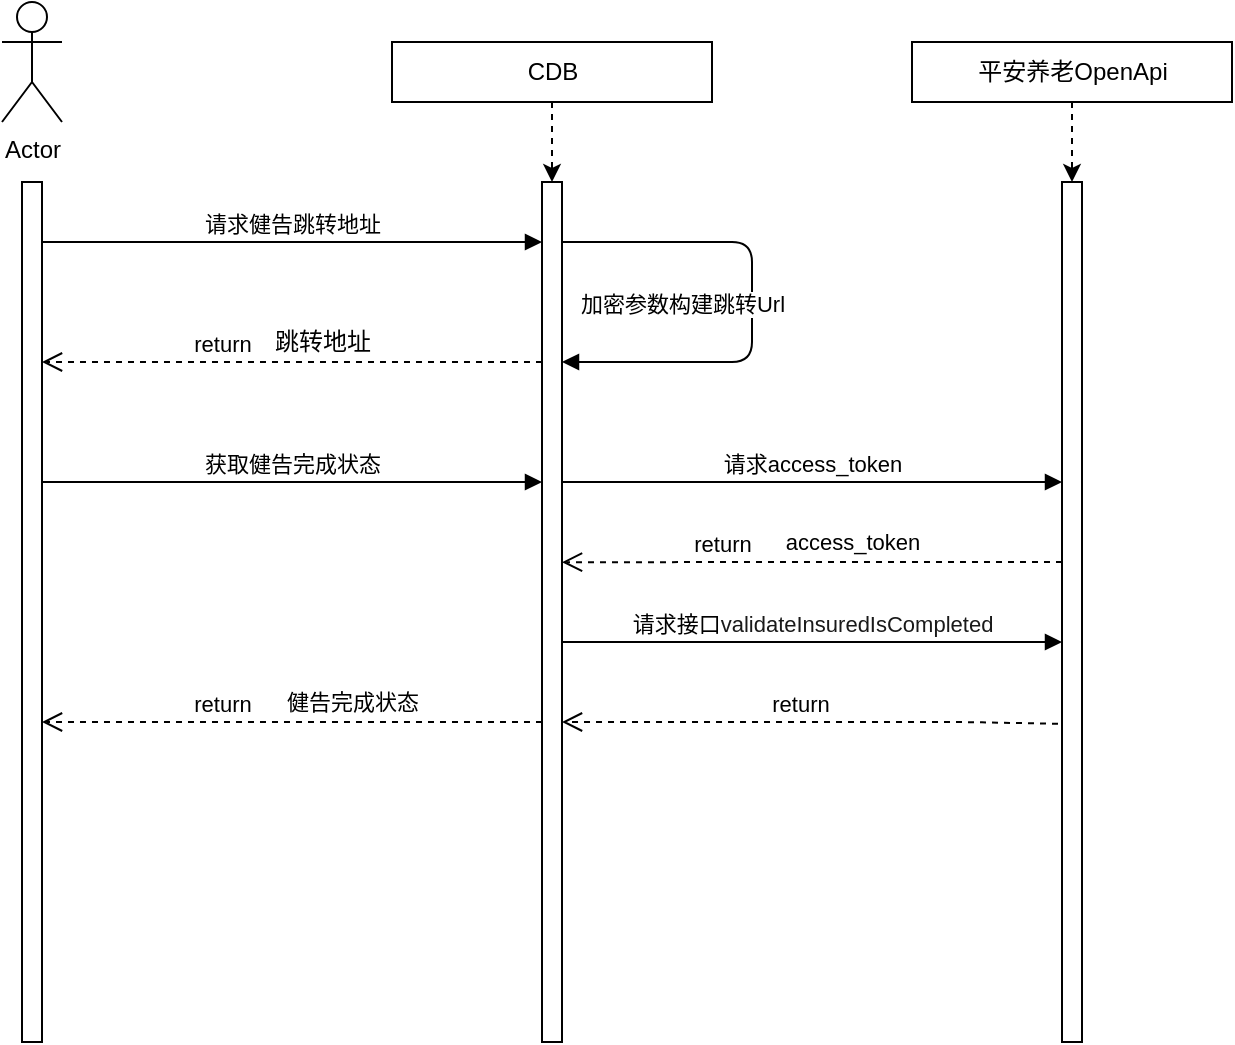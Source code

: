 <mxfile version="14.9.3" type="github">
  <diagram id="i5zGvbmArK9eHiYO5kUb" name="Page-1">
    <mxGraphModel dx="1422" dy="762" grid="1" gridSize="10" guides="1" tooltips="1" connect="1" arrows="1" fold="1" page="1" pageScale="1" pageWidth="827" pageHeight="1169" math="0" shadow="0">
      <root>
        <mxCell id="0" />
        <mxCell id="1" parent="0" />
        <mxCell id="jXvtnpvhMoTeNmm1IyRQ-1" value="Actor" style="shape=umlActor;verticalLabelPosition=bottom;verticalAlign=top;html=1;" vertex="1" parent="1">
          <mxGeometry x="70" y="40" width="30" height="60" as="geometry" />
        </mxCell>
        <mxCell id="jXvtnpvhMoTeNmm1IyRQ-64" value="" style="edgeStyle=orthogonalEdgeStyle;orthogonalLoop=1;jettySize=auto;html=1;dashed=1;rounded=1;startArrow=none;startFill=0;" edge="1" parent="1" source="jXvtnpvhMoTeNmm1IyRQ-4" target="jXvtnpvhMoTeNmm1IyRQ-7">
          <mxGeometry relative="1" as="geometry" />
        </mxCell>
        <mxCell id="jXvtnpvhMoTeNmm1IyRQ-4" value="CDB" style="html=1;" vertex="1" parent="1">
          <mxGeometry x="265" y="60" width="160" height="30" as="geometry" />
        </mxCell>
        <mxCell id="jXvtnpvhMoTeNmm1IyRQ-5" value="" style="html=1;points=[];perimeter=orthogonalPerimeter;" vertex="1" parent="1">
          <mxGeometry x="80" y="130" width="10" height="430" as="geometry" />
        </mxCell>
        <mxCell id="jXvtnpvhMoTeNmm1IyRQ-65" value="" style="edgeStyle=orthogonalEdgeStyle;rounded=1;orthogonalLoop=1;jettySize=auto;html=1;dashed=1;startArrow=none;startFill=0;strokeColor=#000000;" edge="1" parent="1" source="jXvtnpvhMoTeNmm1IyRQ-6" target="jXvtnpvhMoTeNmm1IyRQ-17">
          <mxGeometry relative="1" as="geometry" />
        </mxCell>
        <mxCell id="jXvtnpvhMoTeNmm1IyRQ-6" value="平安养老OpenApi" style="html=1;" vertex="1" parent="1">
          <mxGeometry x="525" y="60" width="160" height="30" as="geometry" />
        </mxCell>
        <mxCell id="jXvtnpvhMoTeNmm1IyRQ-7" value="" style="html=1;points=[];perimeter=orthogonalPerimeter;" vertex="1" parent="1">
          <mxGeometry x="340" y="130" width="10" height="430" as="geometry" />
        </mxCell>
        <mxCell id="jXvtnpvhMoTeNmm1IyRQ-15" value="请求健告跳转地址" style="html=1;verticalAlign=bottom;endArrow=block;shadow=0;" edge="1" parent="1">
          <mxGeometry width="80" relative="1" as="geometry">
            <mxPoint x="90" y="160" as="sourcePoint" />
            <mxPoint x="340" y="160" as="targetPoint" />
          </mxGeometry>
        </mxCell>
        <mxCell id="jXvtnpvhMoTeNmm1IyRQ-17" value="" style="html=1;points=[];perimeter=orthogonalPerimeter;" vertex="1" parent="1">
          <mxGeometry x="600" y="130" width="10" height="430" as="geometry" />
        </mxCell>
        <mxCell id="jXvtnpvhMoTeNmm1IyRQ-40" value="加密参数构建跳转Url" style="html=1;verticalAlign=bottom;endArrow=block;shadow=0;" edge="1" parent="1">
          <mxGeometry x="0.52" y="-20" width="80" relative="1" as="geometry">
            <mxPoint x="350" y="160" as="sourcePoint" />
            <mxPoint x="350" y="220" as="targetPoint" />
            <Array as="points">
              <mxPoint x="445" y="160" />
              <mxPoint x="445" y="220" />
            </Array>
            <mxPoint as="offset" />
          </mxGeometry>
        </mxCell>
        <mxCell id="jXvtnpvhMoTeNmm1IyRQ-42" value="return" style="html=1;verticalAlign=bottom;endArrow=open;dashed=1;endSize=8;shadow=0;fontSize=11;entryX=1;entryY=0.256;entryDx=0;entryDy=0;entryPerimeter=0;" edge="1" parent="1">
          <mxGeometry x="0.36" relative="1" as="geometry">
            <mxPoint x="600" y="320" as="sourcePoint" />
            <mxPoint x="350" y="320.08" as="targetPoint" />
            <mxPoint as="offset" />
          </mxGeometry>
        </mxCell>
        <mxCell id="jXvtnpvhMoTeNmm1IyRQ-43" value="获取健告完成状态" style="html=1;verticalAlign=bottom;endArrow=block;shadow=0;" edge="1" parent="1">
          <mxGeometry width="80" relative="1" as="geometry">
            <mxPoint x="90" y="280" as="sourcePoint" />
            <mxPoint x="340" y="280" as="targetPoint" />
          </mxGeometry>
        </mxCell>
        <mxCell id="jXvtnpvhMoTeNmm1IyRQ-44" value="请求access_token" style="html=1;verticalAlign=bottom;endArrow=block;shadow=0;" edge="1" parent="1">
          <mxGeometry width="80" relative="1" as="geometry">
            <mxPoint x="350" y="280" as="sourcePoint" />
            <mxPoint x="600" y="280" as="targetPoint" />
          </mxGeometry>
        </mxCell>
        <mxCell id="jXvtnpvhMoTeNmm1IyRQ-47" value="access_token" style="text;html=1;align=center;verticalAlign=middle;resizable=0;points=[];autosize=1;strokeColor=none;fontSize=11;" vertex="1" parent="1">
          <mxGeometry x="450" y="300" width="90" height="20" as="geometry" />
        </mxCell>
        <mxCell id="jXvtnpvhMoTeNmm1IyRQ-52" value="请求接口&lt;span style=&quot;color: rgba(0 , 0 , 0 , 0.9) ; font-family: &amp;#34;segoe ui vss (regular)&amp;#34; , &amp;#34;segoe ui&amp;#34; , , &amp;#34;blinkmacsystemfont&amp;#34; , &amp;#34;roboto&amp;#34; , &amp;#34;helvetica neue&amp;#34; , &amp;#34;helvetica&amp;#34; , &amp;#34;ubuntu&amp;#34; , &amp;#34;arial&amp;#34; , sans-serif , &amp;#34;apple color emoji&amp;#34; , &amp;#34;segoe ui emoji&amp;#34; , &amp;#34;segoe ui symbol&amp;#34; ; font-size: 11px&quot;&gt;validateInsuredIsCompleted&lt;/span&gt;" style="html=1;verticalAlign=bottom;endArrow=block;shadow=0;" edge="1" parent="1">
          <mxGeometry width="80" relative="1" as="geometry">
            <mxPoint x="350" y="360" as="sourcePoint" />
            <mxPoint x="600" y="360" as="targetPoint" />
          </mxGeometry>
        </mxCell>
        <mxCell id="jXvtnpvhMoTeNmm1IyRQ-53" value="return" style="html=1;verticalAlign=bottom;endArrow=open;dashed=1;endSize=8;shadow=0;fontSize=11;exitX=-0.2;exitY=0.63;exitDx=0;exitDy=0;exitPerimeter=0;" edge="1" parent="1" source="jXvtnpvhMoTeNmm1IyRQ-17">
          <mxGeometry x="0.04" relative="1" as="geometry">
            <mxPoint x="540" y="400" as="sourcePoint" />
            <mxPoint x="350" y="400" as="targetPoint" />
            <Array as="points">
              <mxPoint x="550" y="400" />
              <mxPoint x="440" y="400" />
            </Array>
            <mxPoint as="offset" />
          </mxGeometry>
        </mxCell>
        <mxCell id="jXvtnpvhMoTeNmm1IyRQ-54" value="return" style="html=1;verticalAlign=bottom;endArrow=open;dashed=1;endSize=8;shadow=0;fontSize=11;exitX=0;exitY=0.721;exitDx=0;exitDy=0;exitPerimeter=0;" edge="1" parent="1">
          <mxGeometry x="0.28" relative="1" as="geometry">
            <mxPoint x="340" y="400.03" as="sourcePoint" />
            <mxPoint x="90" y="400" as="targetPoint" />
            <mxPoint as="offset" />
          </mxGeometry>
        </mxCell>
        <mxCell id="jXvtnpvhMoTeNmm1IyRQ-55" value="健告完成状态" style="text;html=1;align=center;verticalAlign=middle;resizable=0;points=[];autosize=1;strokeColor=none;fontSize=11;" vertex="1" parent="1">
          <mxGeometry x="200" y="380" width="90" height="20" as="geometry" />
        </mxCell>
        <mxCell id="jXvtnpvhMoTeNmm1IyRQ-62" value="return" style="html=1;verticalAlign=bottom;endArrow=open;dashed=1;endSize=8;shadow=0;fontSize=11;exitX=0;exitY=0.721;exitDx=0;exitDy=0;exitPerimeter=0;" edge="1" parent="1">
          <mxGeometry x="0.28" relative="1" as="geometry">
            <mxPoint x="340" y="220.03" as="sourcePoint" />
            <mxPoint x="90" y="220" as="targetPoint" />
            <mxPoint as="offset" />
          </mxGeometry>
        </mxCell>
        <mxCell id="jXvtnpvhMoTeNmm1IyRQ-63" value="跳转地址" style="text;html=1;align=center;verticalAlign=middle;resizable=0;points=[];autosize=1;strokeColor=none;" vertex="1" parent="1">
          <mxGeometry x="200" y="200" width="60" height="20" as="geometry" />
        </mxCell>
      </root>
    </mxGraphModel>
  </diagram>
</mxfile>
